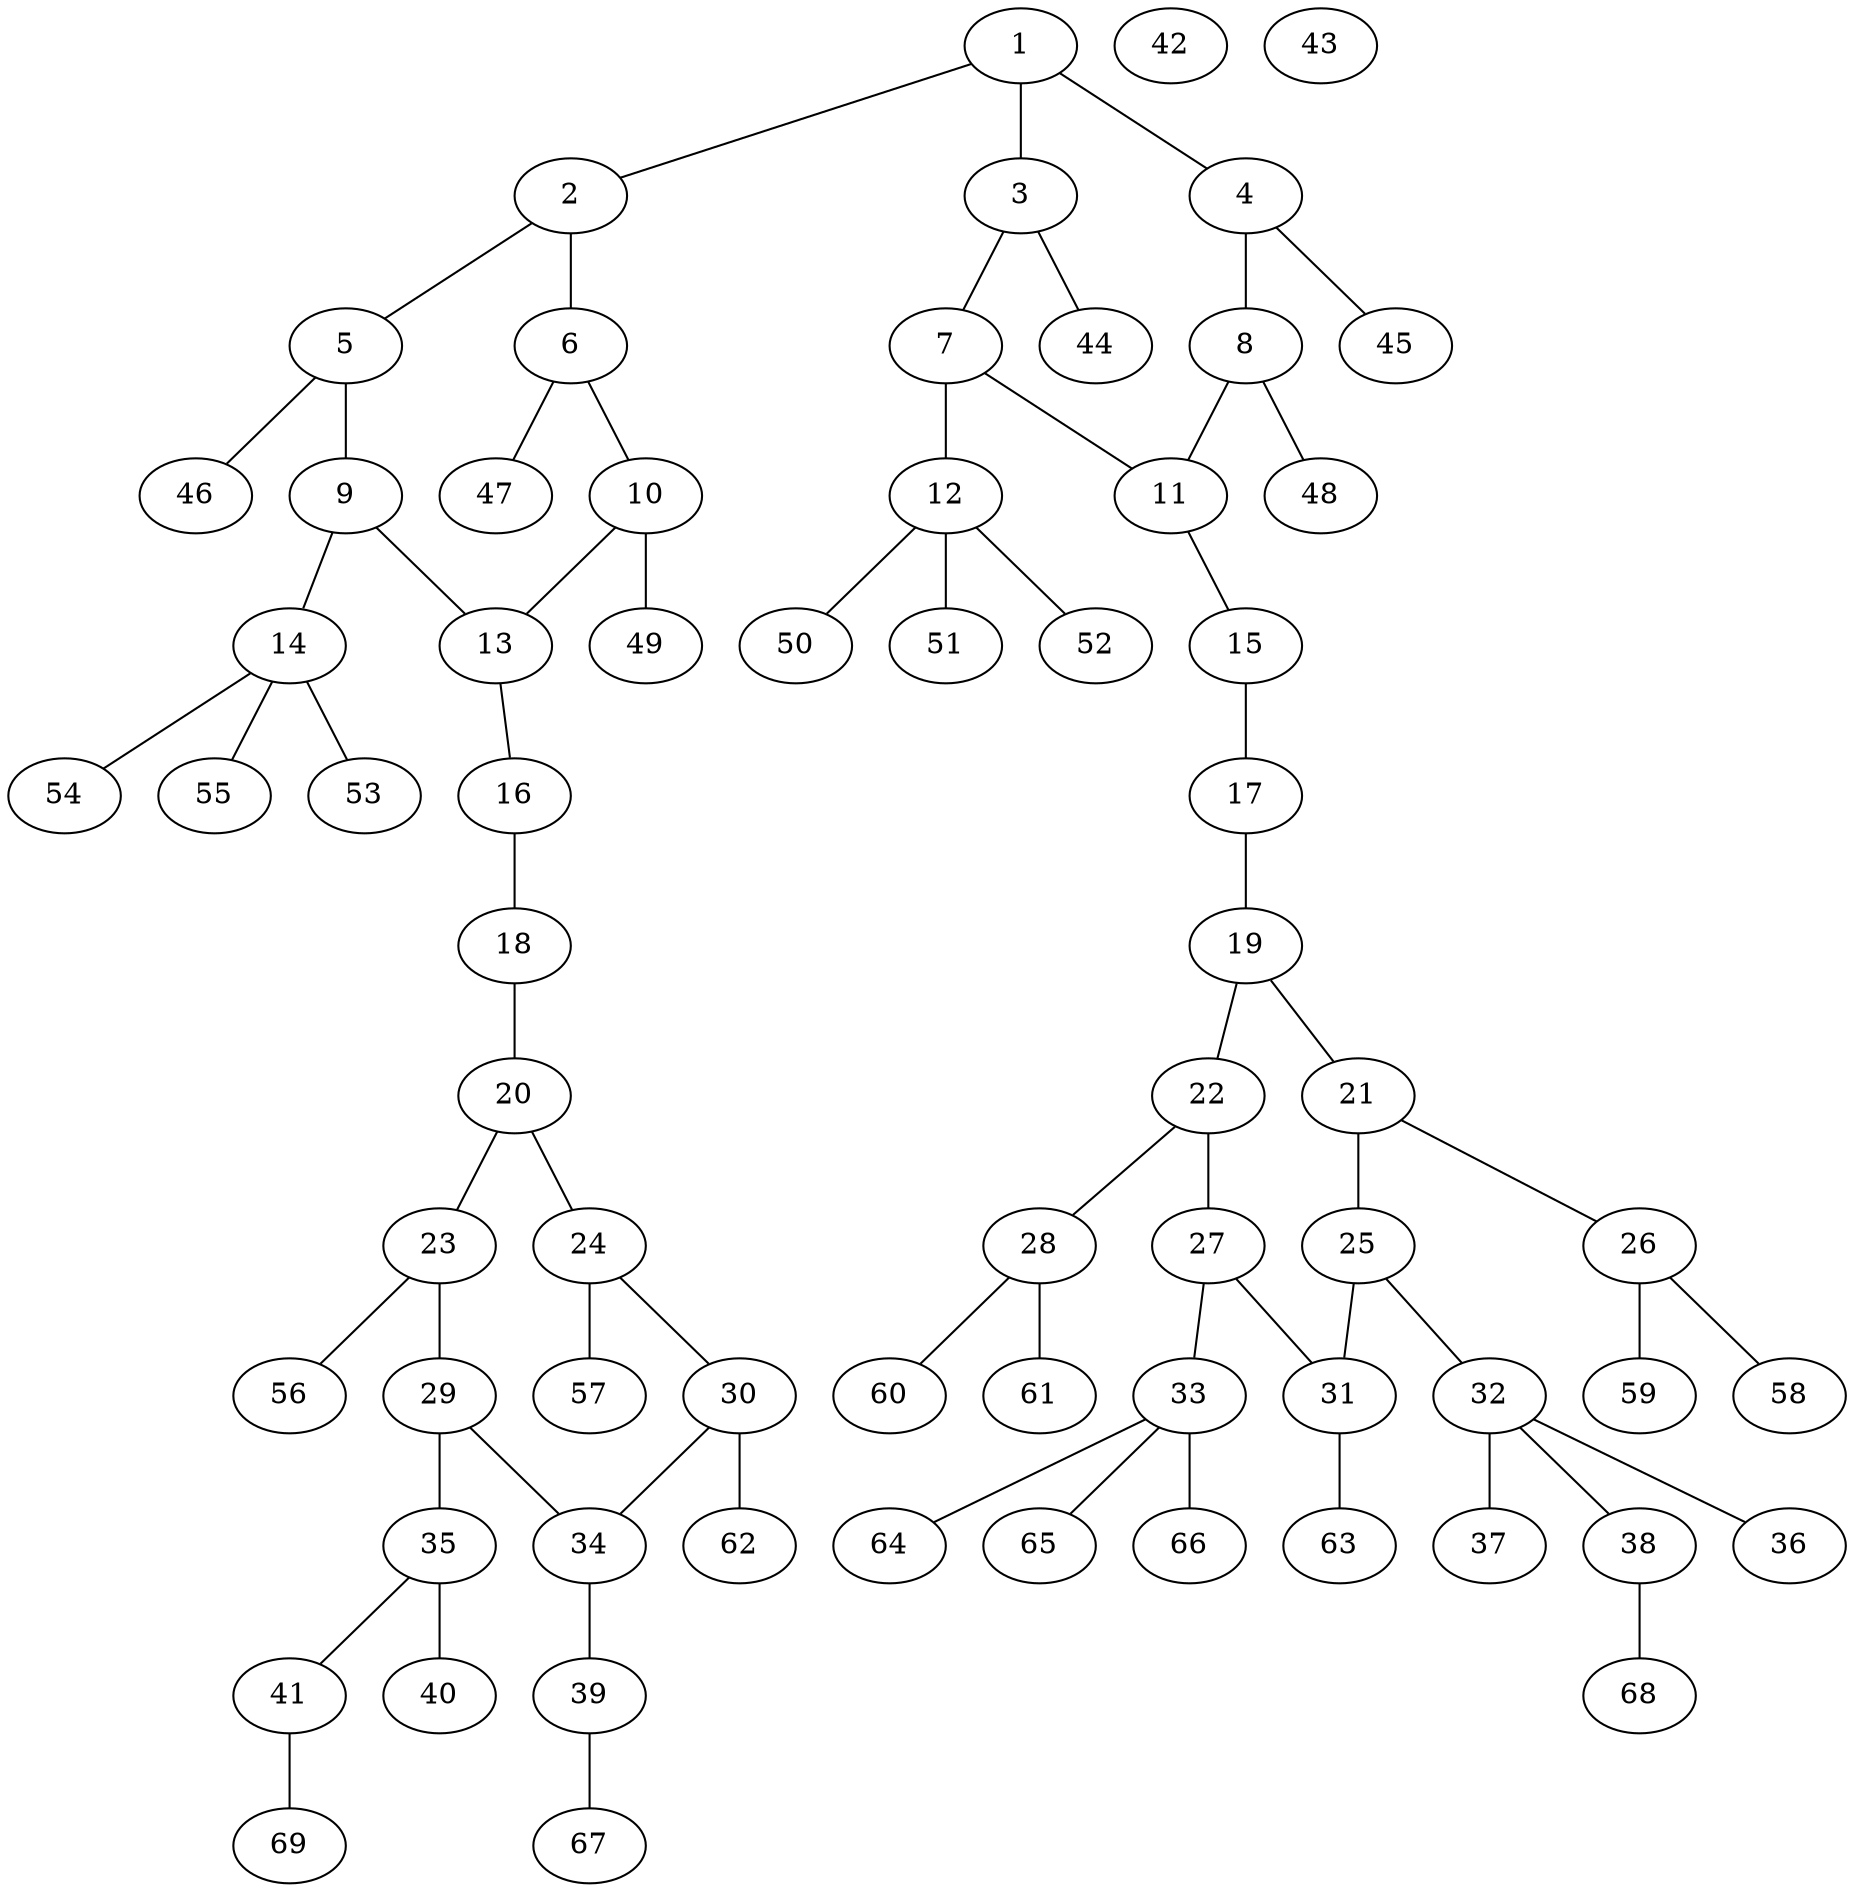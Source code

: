 graph molecule_4315 {
	1	 [chem=C];
	2	 [chem=C];
	1 -- 2	 [valence=1];
	3	 [chem=C];
	1 -- 3	 [valence=2];
	4	 [chem=C];
	1 -- 4	 [valence=1];
	5	 [chem=C];
	2 -- 5	 [valence=1];
	6	 [chem=C];
	2 -- 6	 [valence=2];
	7	 [chem=C];
	3 -- 7	 [valence=1];
	44	 [chem=H];
	3 -- 44	 [valence=1];
	8	 [chem=C];
	4 -- 8	 [valence=2];
	45	 [chem=H];
	4 -- 45	 [valence=1];
	9	 [chem=C];
	5 -- 9	 [valence=2];
	46	 [chem=H];
	5 -- 46	 [valence=1];
	10	 [chem=C];
	6 -- 10	 [valence=1];
	47	 [chem=H];
	6 -- 47	 [valence=1];
	11	 [chem=C];
	7 -- 11	 [valence=2];
	12	 [chem=C];
	7 -- 12	 [valence=1];
	8 -- 11	 [valence=1];
	48	 [chem=H];
	8 -- 48	 [valence=1];
	13	 [chem=C];
	9 -- 13	 [valence=1];
	14	 [chem=C];
	9 -- 14	 [valence=1];
	10 -- 13	 [valence=2];
	49	 [chem=H];
	10 -- 49	 [valence=1];
	15	 [chem=N];
	11 -- 15	 [valence=1];
	50	 [chem=H];
	12 -- 50	 [valence=1];
	51	 [chem=H];
	12 -- 51	 [valence=1];
	52	 [chem=H];
	12 -- 52	 [valence=1];
	16	 [chem=N];
	13 -- 16	 [valence=1];
	53	 [chem=H];
	14 -- 53	 [valence=1];
	54	 [chem=H];
	14 -- 54	 [valence=1];
	55	 [chem=H];
	14 -- 55	 [valence=1];
	17	 [chem=N];
	15 -- 17	 [valence=2];
	18	 [chem=N];
	16 -- 18	 [valence=2];
	19	 [chem=C];
	17 -- 19	 [valence=1];
	20	 [chem=C];
	18 -- 20	 [valence=1];
	21	 [chem=C];
	19 -- 21	 [valence=2];
	22	 [chem=C];
	19 -- 22	 [valence=1];
	23	 [chem=C];
	20 -- 23	 [valence=2];
	24	 [chem=C];
	20 -- 24	 [valence=1];
	25	 [chem=C];
	21 -- 25	 [valence=1];
	26	 [chem=N];
	21 -- 26	 [valence=1];
	27	 [chem=C];
	22 -- 27	 [valence=2];
	28	 [chem=N];
	22 -- 28	 [valence=1];
	29	 [chem=C];
	23 -- 29	 [valence=1];
	56	 [chem=H];
	23 -- 56	 [valence=1];
	30	 [chem=C];
	24 -- 30	 [valence=2];
	57	 [chem=H];
	24 -- 57	 [valence=1];
	31	 [chem=C];
	25 -- 31	 [valence=2];
	32	 [chem=S];
	25 -- 32	 [valence=1];
	58	 [chem=H];
	26 -- 58	 [valence=1];
	59	 [chem=H];
	26 -- 59	 [valence=1];
	27 -- 31	 [valence=1];
	33	 [chem=C];
	27 -- 33	 [valence=1];
	60	 [chem=H];
	28 -- 60	 [valence=1];
	61	 [chem=H];
	28 -- 61	 [valence=1];
	34	 [chem=C];
	29 -- 34	 [valence=2];
	35	 [chem=C];
	29 -- 35	 [valence=1];
	30 -- 34	 [valence=1];
	62	 [chem=H];
	30 -- 62	 [valence=1];
	63	 [chem=H];
	31 -- 63	 [valence=1];
	36	 [chem=O];
	32 -- 36	 [valence=2];
	37	 [chem=O];
	32 -- 37	 [valence=2];
	38	 [chem=O];
	32 -- 38	 [valence=1];
	64	 [chem=H];
	33 -- 64	 [valence=1];
	65	 [chem=H];
	33 -- 65	 [valence=1];
	66	 [chem=H];
	33 -- 66	 [valence=1];
	39	 [chem=O];
	34 -- 39	 [valence=1];
	40	 [chem=O];
	35 -- 40	 [valence=2];
	41	 [chem=O];
	35 -- 41	 [valence=1];
	68	 [chem=H];
	38 -- 68	 [valence=1];
	67	 [chem=H];
	39 -- 67	 [valence=1];
	69	 [chem=H];
	41 -- 69	 [valence=1];
	42	 [chem=Na];
	43	 [chem=Na];
}
